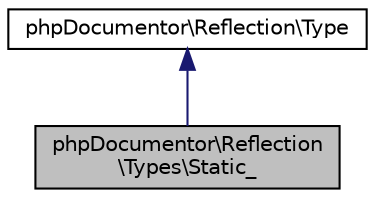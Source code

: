 digraph "phpDocumentor\Reflection\Types\Static_"
{
  edge [fontname="Helvetica",fontsize="10",labelfontname="Helvetica",labelfontsize="10"];
  node [fontname="Helvetica",fontsize="10",shape=record];
  Node0 [label="phpDocumentor\\Reflection\l\\Types\\Static_",height=0.2,width=0.4,color="black", fillcolor="grey75", style="filled", fontcolor="black"];
  Node1 -> Node0 [dir="back",color="midnightblue",fontsize="10",style="solid",fontname="Helvetica"];
  Node1 [label="phpDocumentor\\Reflection\\Type",height=0.2,width=0.4,color="black", fillcolor="white", style="filled",URL="$interfacephpDocumentor_1_1Reflection_1_1Type.html"];
}
